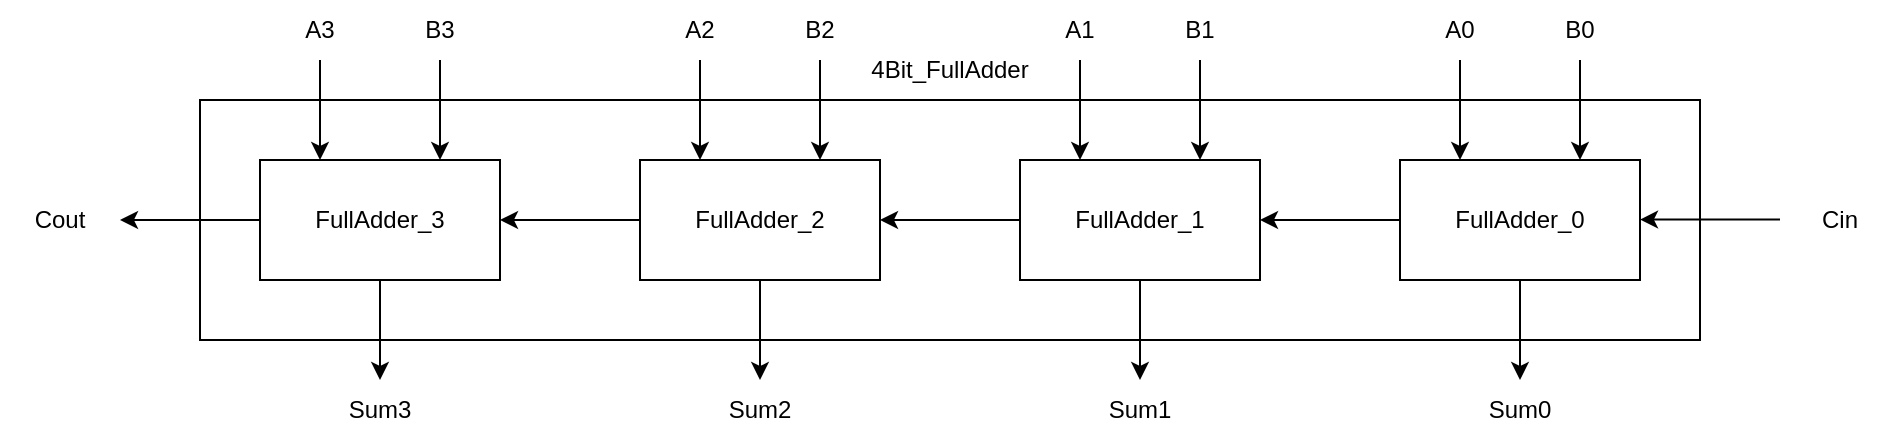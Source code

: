 <mxfile version="20.3.0" type="device"><diagram id="3uZD-otO5uDtkVaysJQB" name="페이지-1"><mxGraphModel dx="1384" dy="865" grid="1" gridSize="10" guides="1" tooltips="1" connect="1" arrows="1" fold="1" page="1" pageScale="1" pageWidth="2339" pageHeight="3300" math="0" shadow="0"><root><mxCell id="0"/><mxCell id="1" parent="0"/><mxCell id="TgEj-yNGXw-4fxfVt8m8-47" value="" style="rounded=0;whiteSpace=wrap;html=1;" vertex="1" parent="1"><mxGeometry x="280" y="310" width="750" height="120" as="geometry"/></mxCell><mxCell id="TgEj-yNGXw-4fxfVt8m8-8" style="edgeStyle=orthogonalEdgeStyle;rounded=0;orthogonalLoop=1;jettySize=auto;html=1;" edge="1" parent="1" source="TgEj-yNGXw-4fxfVt8m8-4"><mxGeometry relative="1" as="geometry"><mxPoint x="240" y="370" as="targetPoint"/></mxGeometry></mxCell><mxCell id="TgEj-yNGXw-4fxfVt8m8-9" style="edgeStyle=orthogonalEdgeStyle;rounded=0;orthogonalLoop=1;jettySize=auto;html=1;exitX=0.5;exitY=1;exitDx=0;exitDy=0;" edge="1" parent="1" source="TgEj-yNGXw-4fxfVt8m8-4"><mxGeometry relative="1" as="geometry"><mxPoint x="370" y="450" as="targetPoint"/></mxGeometry></mxCell><mxCell id="TgEj-yNGXw-4fxfVt8m8-4" value="FullAdder_3" style="rounded=0;whiteSpace=wrap;html=1;" vertex="1" parent="1"><mxGeometry x="310" y="340" width="120" height="60" as="geometry"/></mxCell><mxCell id="TgEj-yNGXw-4fxfVt8m8-13" style="edgeStyle=orthogonalEdgeStyle;rounded=0;orthogonalLoop=1;jettySize=auto;html=1;exitX=0.5;exitY=1;exitDx=0;exitDy=0;" edge="1" parent="1"><mxGeometry relative="1" as="geometry"><mxPoint x="340" y="340" as="targetPoint"/><mxPoint x="340" y="290" as="sourcePoint"/></mxGeometry></mxCell><mxCell id="TgEj-yNGXw-4fxfVt8m8-14" style="edgeStyle=orthogonalEdgeStyle;rounded=0;orthogonalLoop=1;jettySize=auto;html=1;exitX=0.5;exitY=1;exitDx=0;exitDy=0;" edge="1" parent="1"><mxGeometry relative="1" as="geometry"><mxPoint x="400" y="340" as="targetPoint"/><mxPoint x="400" y="290" as="sourcePoint"/></mxGeometry></mxCell><mxCell id="TgEj-yNGXw-4fxfVt8m8-17" style="edgeStyle=orthogonalEdgeStyle;rounded=0;orthogonalLoop=1;jettySize=auto;html=1;" edge="1" parent="1" source="TgEj-yNGXw-4fxfVt8m8-19"><mxGeometry relative="1" as="geometry"><mxPoint x="430" y="370" as="targetPoint"/></mxGeometry></mxCell><mxCell id="TgEj-yNGXw-4fxfVt8m8-18" style="edgeStyle=orthogonalEdgeStyle;rounded=0;orthogonalLoop=1;jettySize=auto;html=1;exitX=0.5;exitY=1;exitDx=0;exitDy=0;" edge="1" parent="1" source="TgEj-yNGXw-4fxfVt8m8-19"><mxGeometry relative="1" as="geometry"><mxPoint x="560" y="450" as="targetPoint"/></mxGeometry></mxCell><mxCell id="TgEj-yNGXw-4fxfVt8m8-19" value="FullAdder_2" style="rounded=0;whiteSpace=wrap;html=1;" vertex="1" parent="1"><mxGeometry x="500" y="340" width="120" height="60" as="geometry"/></mxCell><mxCell id="TgEj-yNGXw-4fxfVt8m8-20" style="edgeStyle=orthogonalEdgeStyle;rounded=0;orthogonalLoop=1;jettySize=auto;html=1;exitX=0.5;exitY=1;exitDx=0;exitDy=0;" edge="1" parent="1"><mxGeometry relative="1" as="geometry"><mxPoint x="530" y="340" as="targetPoint"/><mxPoint x="530" y="290" as="sourcePoint"/></mxGeometry></mxCell><mxCell id="TgEj-yNGXw-4fxfVt8m8-21" style="edgeStyle=orthogonalEdgeStyle;rounded=0;orthogonalLoop=1;jettySize=auto;html=1;exitX=0.5;exitY=1;exitDx=0;exitDy=0;" edge="1" parent="1"><mxGeometry relative="1" as="geometry"><mxPoint x="590" y="340" as="targetPoint"/><mxPoint x="590" y="290" as="sourcePoint"/></mxGeometry></mxCell><mxCell id="TgEj-yNGXw-4fxfVt8m8-22" style="edgeStyle=orthogonalEdgeStyle;rounded=0;orthogonalLoop=1;jettySize=auto;html=1;" edge="1" parent="1" source="TgEj-yNGXw-4fxfVt8m8-24"><mxGeometry relative="1" as="geometry"><mxPoint x="620" y="370" as="targetPoint"/></mxGeometry></mxCell><mxCell id="TgEj-yNGXw-4fxfVt8m8-23" style="edgeStyle=orthogonalEdgeStyle;rounded=0;orthogonalLoop=1;jettySize=auto;html=1;exitX=0.5;exitY=1;exitDx=0;exitDy=0;" edge="1" parent="1" source="TgEj-yNGXw-4fxfVt8m8-24"><mxGeometry relative="1" as="geometry"><mxPoint x="750" y="450" as="targetPoint"/></mxGeometry></mxCell><mxCell id="TgEj-yNGXw-4fxfVt8m8-24" value="FullAdder_1" style="rounded=0;whiteSpace=wrap;html=1;" vertex="1" parent="1"><mxGeometry x="690" y="340" width="120" height="60" as="geometry"/></mxCell><mxCell id="TgEj-yNGXw-4fxfVt8m8-25" style="edgeStyle=orthogonalEdgeStyle;rounded=0;orthogonalLoop=1;jettySize=auto;html=1;exitX=0.5;exitY=1;exitDx=0;exitDy=0;" edge="1" parent="1"><mxGeometry relative="1" as="geometry"><mxPoint x="720" y="340" as="targetPoint"/><mxPoint x="720" y="290" as="sourcePoint"/></mxGeometry></mxCell><mxCell id="TgEj-yNGXw-4fxfVt8m8-26" style="edgeStyle=orthogonalEdgeStyle;rounded=0;orthogonalLoop=1;jettySize=auto;html=1;exitX=0.5;exitY=1;exitDx=0;exitDy=0;" edge="1" parent="1"><mxGeometry relative="1" as="geometry"><mxPoint x="780" y="340" as="targetPoint"/><mxPoint x="780" y="290" as="sourcePoint"/></mxGeometry></mxCell><mxCell id="TgEj-yNGXw-4fxfVt8m8-27" style="edgeStyle=orthogonalEdgeStyle;rounded=0;orthogonalLoop=1;jettySize=auto;html=1;" edge="1" parent="1" source="TgEj-yNGXw-4fxfVt8m8-29"><mxGeometry relative="1" as="geometry"><mxPoint x="810" y="370" as="targetPoint"/></mxGeometry></mxCell><mxCell id="TgEj-yNGXw-4fxfVt8m8-28" style="edgeStyle=orthogonalEdgeStyle;rounded=0;orthogonalLoop=1;jettySize=auto;html=1;exitX=0.5;exitY=1;exitDx=0;exitDy=0;" edge="1" parent="1" source="TgEj-yNGXw-4fxfVt8m8-29"><mxGeometry relative="1" as="geometry"><mxPoint x="940" y="450" as="targetPoint"/></mxGeometry></mxCell><mxCell id="TgEj-yNGXw-4fxfVt8m8-29" value="FullAdder_0" style="rounded=0;whiteSpace=wrap;html=1;" vertex="1" parent="1"><mxGeometry x="880" y="340" width="120" height="60" as="geometry"/></mxCell><mxCell id="TgEj-yNGXw-4fxfVt8m8-30" style="edgeStyle=orthogonalEdgeStyle;rounded=0;orthogonalLoop=1;jettySize=auto;html=1;exitX=0.5;exitY=1;exitDx=0;exitDy=0;" edge="1" parent="1"><mxGeometry relative="1" as="geometry"><mxPoint x="910" y="340" as="targetPoint"/><mxPoint x="910" y="290" as="sourcePoint"/></mxGeometry></mxCell><mxCell id="TgEj-yNGXw-4fxfVt8m8-31" style="edgeStyle=orthogonalEdgeStyle;rounded=0;orthogonalLoop=1;jettySize=auto;html=1;exitX=0.5;exitY=1;exitDx=0;exitDy=0;" edge="1" parent="1"><mxGeometry relative="1" as="geometry"><mxPoint x="970" y="340" as="targetPoint"/><mxPoint x="970" y="290" as="sourcePoint"/></mxGeometry></mxCell><mxCell id="TgEj-yNGXw-4fxfVt8m8-32" style="edgeStyle=orthogonalEdgeStyle;rounded=0;orthogonalLoop=1;jettySize=auto;html=1;" edge="1" parent="1"><mxGeometry relative="1" as="geometry"><mxPoint x="1000" y="369.8" as="targetPoint"/><mxPoint x="1070" y="369.8" as="sourcePoint"/></mxGeometry></mxCell><mxCell id="TgEj-yNGXw-4fxfVt8m8-33" value="A3" style="text;html=1;strokeColor=none;fillColor=none;align=center;verticalAlign=middle;whiteSpace=wrap;rounded=0;" vertex="1" parent="1"><mxGeometry x="310" y="260" width="60" height="30" as="geometry"/></mxCell><mxCell id="TgEj-yNGXw-4fxfVt8m8-34" value="B3" style="text;html=1;strokeColor=none;fillColor=none;align=center;verticalAlign=middle;whiteSpace=wrap;rounded=0;" vertex="1" parent="1"><mxGeometry x="370" y="260" width="60" height="30" as="geometry"/></mxCell><mxCell id="TgEj-yNGXw-4fxfVt8m8-35" value="A2" style="text;html=1;strokeColor=none;fillColor=none;align=center;verticalAlign=middle;whiteSpace=wrap;rounded=0;" vertex="1" parent="1"><mxGeometry x="500" y="260" width="60" height="30" as="geometry"/></mxCell><mxCell id="TgEj-yNGXw-4fxfVt8m8-36" value="B2" style="text;html=1;strokeColor=none;fillColor=none;align=center;verticalAlign=middle;whiteSpace=wrap;rounded=0;" vertex="1" parent="1"><mxGeometry x="560" y="260" width="60" height="30" as="geometry"/></mxCell><mxCell id="TgEj-yNGXw-4fxfVt8m8-37" value="A1" style="text;html=1;strokeColor=none;fillColor=none;align=center;verticalAlign=middle;whiteSpace=wrap;rounded=0;" vertex="1" parent="1"><mxGeometry x="690" y="260" width="60" height="30" as="geometry"/></mxCell><mxCell id="TgEj-yNGXw-4fxfVt8m8-38" value="B1" style="text;html=1;strokeColor=none;fillColor=none;align=center;verticalAlign=middle;whiteSpace=wrap;rounded=0;" vertex="1" parent="1"><mxGeometry x="750" y="260" width="60" height="30" as="geometry"/></mxCell><mxCell id="TgEj-yNGXw-4fxfVt8m8-39" value="A0" style="text;html=1;strokeColor=none;fillColor=none;align=center;verticalAlign=middle;whiteSpace=wrap;rounded=0;" vertex="1" parent="1"><mxGeometry x="880" y="260" width="60" height="30" as="geometry"/></mxCell><mxCell id="TgEj-yNGXw-4fxfVt8m8-40" value="B0" style="text;html=1;strokeColor=none;fillColor=none;align=center;verticalAlign=middle;whiteSpace=wrap;rounded=0;" vertex="1" parent="1"><mxGeometry x="940" y="260" width="60" height="30" as="geometry"/></mxCell><mxCell id="TgEj-yNGXw-4fxfVt8m8-41" value="Cin" style="text;html=1;strokeColor=none;fillColor=none;align=center;verticalAlign=middle;whiteSpace=wrap;rounded=0;" vertex="1" parent="1"><mxGeometry x="1070" y="355" width="60" height="30" as="geometry"/></mxCell><mxCell id="TgEj-yNGXw-4fxfVt8m8-42" value="Cout" style="text;html=1;strokeColor=none;fillColor=none;align=center;verticalAlign=middle;whiteSpace=wrap;rounded=0;" vertex="1" parent="1"><mxGeometry x="180" y="355" width="60" height="30" as="geometry"/></mxCell><mxCell id="TgEj-yNGXw-4fxfVt8m8-43" value="Sum3" style="text;html=1;strokeColor=none;fillColor=none;align=center;verticalAlign=middle;whiteSpace=wrap;rounded=0;" vertex="1" parent="1"><mxGeometry x="340" y="450" width="60" height="30" as="geometry"/></mxCell><mxCell id="TgEj-yNGXw-4fxfVt8m8-44" value="Sum2" style="text;html=1;strokeColor=none;fillColor=none;align=center;verticalAlign=middle;whiteSpace=wrap;rounded=0;" vertex="1" parent="1"><mxGeometry x="530" y="450" width="60" height="30" as="geometry"/></mxCell><mxCell id="TgEj-yNGXw-4fxfVt8m8-45" value="Sum1" style="text;html=1;strokeColor=none;fillColor=none;align=center;verticalAlign=middle;whiteSpace=wrap;rounded=0;" vertex="1" parent="1"><mxGeometry x="720" y="450" width="60" height="30" as="geometry"/></mxCell><mxCell id="TgEj-yNGXw-4fxfVt8m8-46" value="Sum0" style="text;html=1;strokeColor=none;fillColor=none;align=center;verticalAlign=middle;whiteSpace=wrap;rounded=0;" vertex="1" parent="1"><mxGeometry x="910" y="450" width="60" height="30" as="geometry"/></mxCell><mxCell id="TgEj-yNGXw-4fxfVt8m8-48" value="4Bit_FullAdder" style="text;html=1;strokeColor=none;fillColor=none;align=center;verticalAlign=middle;whiteSpace=wrap;rounded=0;" vertex="1" parent="1"><mxGeometry x="625" y="280" width="60" height="30" as="geometry"/></mxCell></root></mxGraphModel></diagram></mxfile>